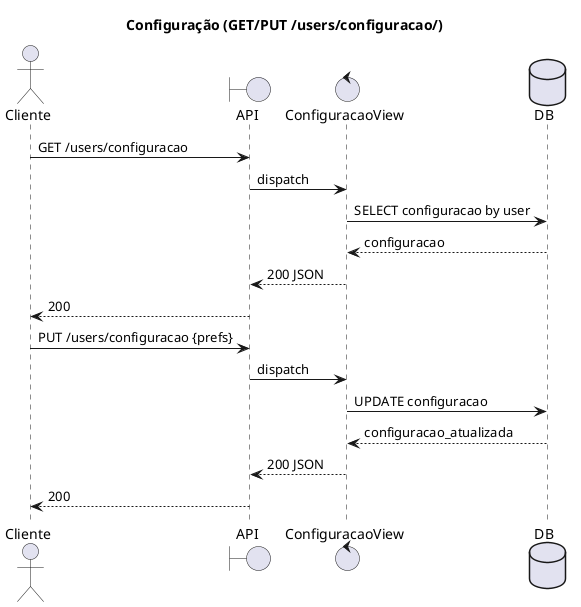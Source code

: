 @startuml usuarios_config_get_update
title Configuração (GET/PUT /users/configuracao/)
actor Cliente
boundary API as B
control "ConfiguracaoView" as V
database DB

Cliente -> B : GET /users/configuracao
B -> V : dispatch
V -> DB : SELECT configuracao by user
DB --> V : configuracao
V --> B : 200 JSON
B --> Cliente : 200

Cliente -> B : PUT /users/configuracao {prefs}
B -> V : dispatch
V -> DB : UPDATE configuracao
DB --> V : configuracao_atualizada
V --> B : 200 JSON
B --> Cliente : 200
@enduml
